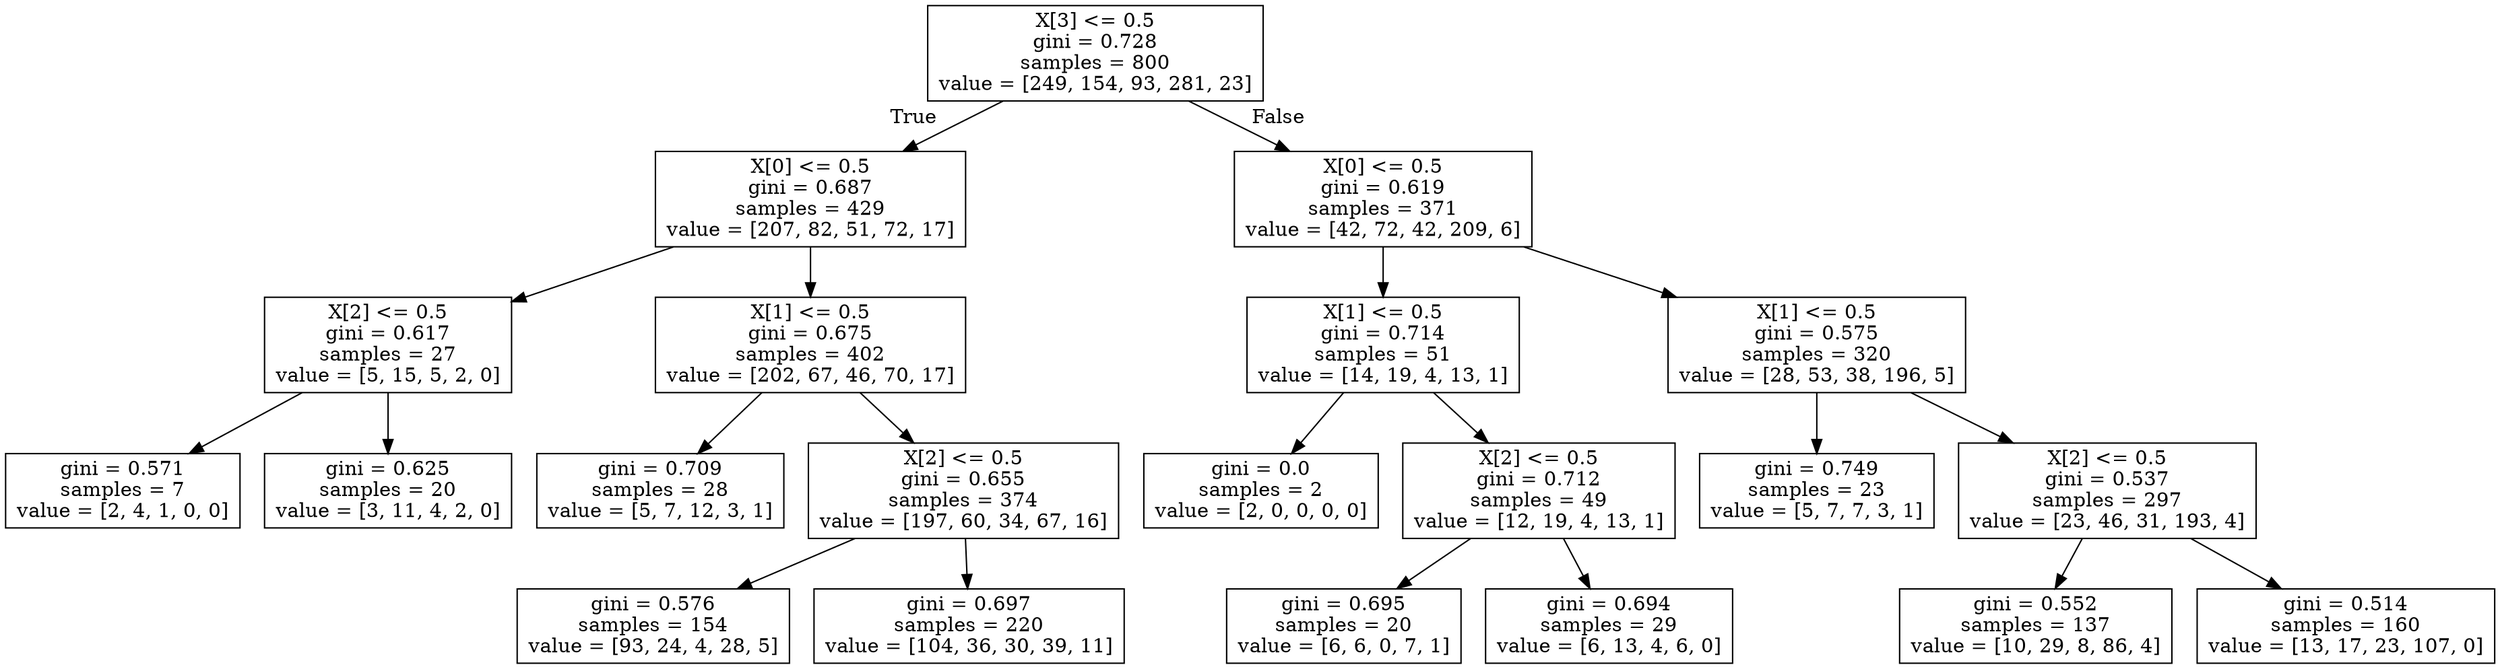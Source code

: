 digraph Tree {
node [shape=box] ;
0 [label="X[3] <= 0.5\ngini = 0.728\nsamples = 800\nvalue = [249, 154, 93, 281, 23]"] ;
1 [label="X[0] <= 0.5\ngini = 0.687\nsamples = 429\nvalue = [207, 82, 51, 72, 17]"] ;
0 -> 1 [labeldistance=2.5, labelangle=45, headlabel="True"] ;
2 [label="X[2] <= 0.5\ngini = 0.617\nsamples = 27\nvalue = [5, 15, 5, 2, 0]"] ;
1 -> 2 ;
3 [label="gini = 0.571\nsamples = 7\nvalue = [2, 4, 1, 0, 0]"] ;
2 -> 3 ;
4 [label="gini = 0.625\nsamples = 20\nvalue = [3, 11, 4, 2, 0]"] ;
2 -> 4 ;
5 [label="X[1] <= 0.5\ngini = 0.675\nsamples = 402\nvalue = [202, 67, 46, 70, 17]"] ;
1 -> 5 ;
6 [label="gini = 0.709\nsamples = 28\nvalue = [5, 7, 12, 3, 1]"] ;
5 -> 6 ;
7 [label="X[2] <= 0.5\ngini = 0.655\nsamples = 374\nvalue = [197, 60, 34, 67, 16]"] ;
5 -> 7 ;
8 [label="gini = 0.576\nsamples = 154\nvalue = [93, 24, 4, 28, 5]"] ;
7 -> 8 ;
9 [label="gini = 0.697\nsamples = 220\nvalue = [104, 36, 30, 39, 11]"] ;
7 -> 9 ;
10 [label="X[0] <= 0.5\ngini = 0.619\nsamples = 371\nvalue = [42, 72, 42, 209, 6]"] ;
0 -> 10 [labeldistance=2.5, labelangle=-45, headlabel="False"] ;
11 [label="X[1] <= 0.5\ngini = 0.714\nsamples = 51\nvalue = [14, 19, 4, 13, 1]"] ;
10 -> 11 ;
12 [label="gini = 0.0\nsamples = 2\nvalue = [2, 0, 0, 0, 0]"] ;
11 -> 12 ;
13 [label="X[2] <= 0.5\ngini = 0.712\nsamples = 49\nvalue = [12, 19, 4, 13, 1]"] ;
11 -> 13 ;
14 [label="gini = 0.695\nsamples = 20\nvalue = [6, 6, 0, 7, 1]"] ;
13 -> 14 ;
15 [label="gini = 0.694\nsamples = 29\nvalue = [6, 13, 4, 6, 0]"] ;
13 -> 15 ;
16 [label="X[1] <= 0.5\ngini = 0.575\nsamples = 320\nvalue = [28, 53, 38, 196, 5]"] ;
10 -> 16 ;
17 [label="gini = 0.749\nsamples = 23\nvalue = [5, 7, 7, 3, 1]"] ;
16 -> 17 ;
18 [label="X[2] <= 0.5\ngini = 0.537\nsamples = 297\nvalue = [23, 46, 31, 193, 4]"] ;
16 -> 18 ;
19 [label="gini = 0.552\nsamples = 137\nvalue = [10, 29, 8, 86, 4]"] ;
18 -> 19 ;
20 [label="gini = 0.514\nsamples = 160\nvalue = [13, 17, 23, 107, 0]"] ;
18 -> 20 ;
}